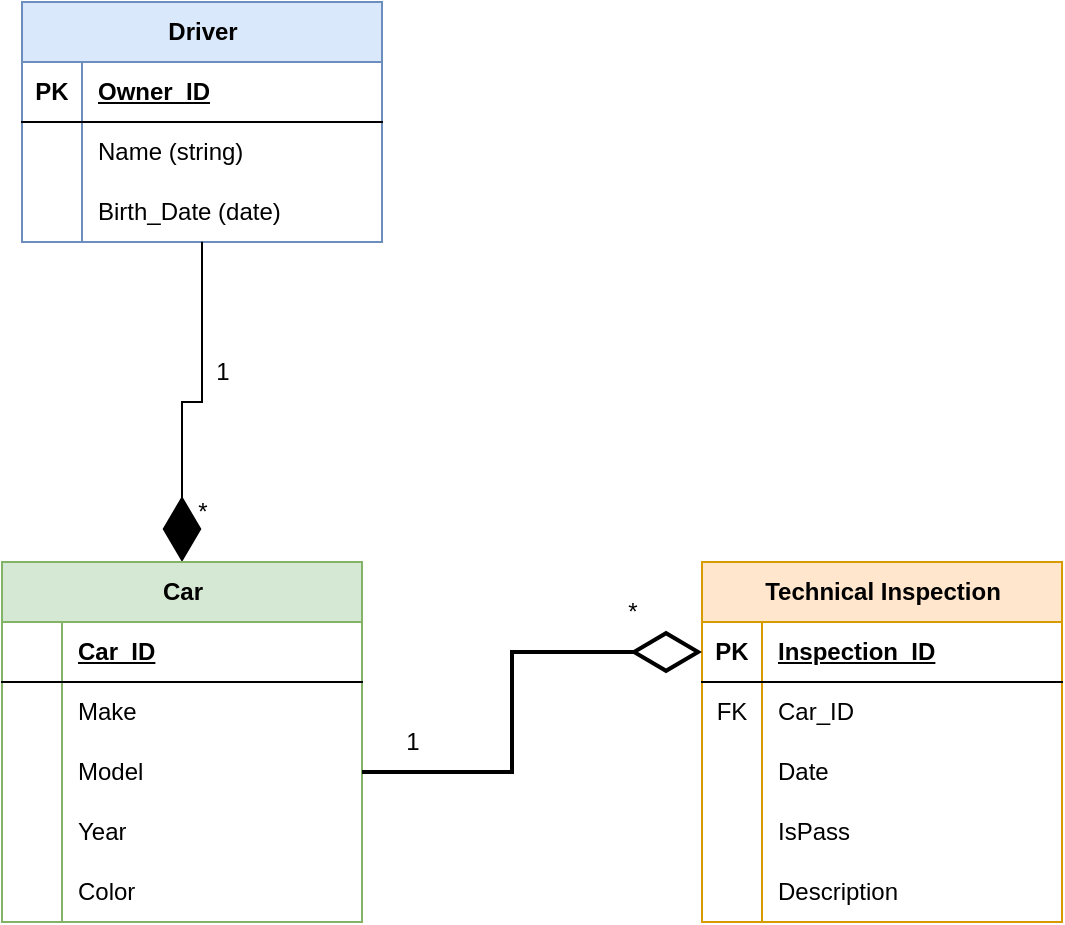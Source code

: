 <mxfile version="21.2.8" type="device">
  <diagram name="Page-1" id="T3ckGnaR2XnYxC-839dQ">
    <mxGraphModel dx="1195" dy="697" grid="1" gridSize="10" guides="1" tooltips="1" connect="1" arrows="1" fold="1" page="1" pageScale="1" pageWidth="850" pageHeight="1100" math="0" shadow="0">
      <root>
        <mxCell id="0" />
        <mxCell id="1" parent="0" />
        <mxCell id="BowitSIKPUTfwl9jaJZ1-1" value="Driver" style="shape=table;startSize=30;container=1;collapsible=1;childLayout=tableLayout;fixedRows=1;rowLines=0;fontStyle=1;align=center;resizeLast=1;html=1;fillColor=#dae8fc;strokeColor=#6c8ebf;" parent="1" vertex="1">
          <mxGeometry x="10" y="140" width="180" height="120" as="geometry" />
        </mxCell>
        <mxCell id="BowitSIKPUTfwl9jaJZ1-2" value="" style="shape=tableRow;horizontal=0;startSize=0;swimlaneHead=0;swimlaneBody=0;fillColor=none;collapsible=0;dropTarget=0;points=[[0,0.5],[1,0.5]];portConstraint=eastwest;top=0;left=0;right=0;bottom=1;" parent="BowitSIKPUTfwl9jaJZ1-1" vertex="1">
          <mxGeometry y="30" width="180" height="30" as="geometry" />
        </mxCell>
        <mxCell id="BowitSIKPUTfwl9jaJZ1-3" value="PK" style="shape=partialRectangle;connectable=0;fillColor=none;top=0;left=0;bottom=0;right=0;fontStyle=1;overflow=hidden;whiteSpace=wrap;html=1;" parent="BowitSIKPUTfwl9jaJZ1-2" vertex="1">
          <mxGeometry width="30" height="30" as="geometry">
            <mxRectangle width="30" height="30" as="alternateBounds" />
          </mxGeometry>
        </mxCell>
        <mxCell id="BowitSIKPUTfwl9jaJZ1-4" value="Owner_ID" style="shape=partialRectangle;connectable=0;fillColor=none;top=0;left=0;bottom=0;right=0;align=left;spacingLeft=6;fontStyle=5;overflow=hidden;whiteSpace=wrap;html=1;" parent="BowitSIKPUTfwl9jaJZ1-2" vertex="1">
          <mxGeometry x="30" width="150" height="30" as="geometry">
            <mxRectangle width="150" height="30" as="alternateBounds" />
          </mxGeometry>
        </mxCell>
        <mxCell id="BowitSIKPUTfwl9jaJZ1-5" value="" style="shape=tableRow;horizontal=0;startSize=0;swimlaneHead=0;swimlaneBody=0;fillColor=none;collapsible=0;dropTarget=0;points=[[0,0.5],[1,0.5]];portConstraint=eastwest;top=0;left=0;right=0;bottom=0;" parent="BowitSIKPUTfwl9jaJZ1-1" vertex="1">
          <mxGeometry y="60" width="180" height="30" as="geometry" />
        </mxCell>
        <mxCell id="BowitSIKPUTfwl9jaJZ1-6" value="" style="shape=partialRectangle;connectable=0;fillColor=none;top=0;left=0;bottom=0;right=0;editable=1;overflow=hidden;whiteSpace=wrap;html=1;" parent="BowitSIKPUTfwl9jaJZ1-5" vertex="1">
          <mxGeometry width="30" height="30" as="geometry">
            <mxRectangle width="30" height="30" as="alternateBounds" />
          </mxGeometry>
        </mxCell>
        <mxCell id="BowitSIKPUTfwl9jaJZ1-7" value="Name (string)" style="shape=partialRectangle;connectable=0;fillColor=none;top=0;left=0;bottom=0;right=0;align=left;spacingLeft=6;overflow=hidden;whiteSpace=wrap;html=1;" parent="BowitSIKPUTfwl9jaJZ1-5" vertex="1">
          <mxGeometry x="30" width="150" height="30" as="geometry">
            <mxRectangle width="150" height="30" as="alternateBounds" />
          </mxGeometry>
        </mxCell>
        <mxCell id="BowitSIKPUTfwl9jaJZ1-8" value="" style="shape=tableRow;horizontal=0;startSize=0;swimlaneHead=0;swimlaneBody=0;fillColor=none;collapsible=0;dropTarget=0;points=[[0,0.5],[1,0.5]];portConstraint=eastwest;top=0;left=0;right=0;bottom=0;" parent="BowitSIKPUTfwl9jaJZ1-1" vertex="1">
          <mxGeometry y="90" width="180" height="30" as="geometry" />
        </mxCell>
        <mxCell id="BowitSIKPUTfwl9jaJZ1-9" value="" style="shape=partialRectangle;connectable=0;fillColor=none;top=0;left=0;bottom=0;right=0;editable=1;overflow=hidden;whiteSpace=wrap;html=1;" parent="BowitSIKPUTfwl9jaJZ1-8" vertex="1">
          <mxGeometry width="30" height="30" as="geometry">
            <mxRectangle width="30" height="30" as="alternateBounds" />
          </mxGeometry>
        </mxCell>
        <mxCell id="BowitSIKPUTfwl9jaJZ1-10" value="Birth_Date (date)" style="shape=partialRectangle;connectable=0;fillColor=none;top=0;left=0;bottom=0;right=0;align=left;spacingLeft=6;overflow=hidden;whiteSpace=wrap;html=1;" parent="BowitSIKPUTfwl9jaJZ1-8" vertex="1">
          <mxGeometry x="30" width="150" height="30" as="geometry">
            <mxRectangle width="150" height="30" as="alternateBounds" />
          </mxGeometry>
        </mxCell>
        <mxCell id="BowitSIKPUTfwl9jaJZ1-35" style="edgeStyle=orthogonalEdgeStyle;rounded=0;orthogonalLoop=1;jettySize=auto;html=1;exitX=0.5;exitY=0;exitDx=0;exitDy=0;entryX=0.499;entryY=1.02;entryDx=0;entryDy=0;entryPerimeter=0;endArrow=diamondThin;endFill=1;strokeWidth=2;endSize=30;" parent="1" source="BowitSIKPUTfwl9jaJZ1-17" target="BowitSIKPUTfwl9jaJZ1-14" edge="1">
          <mxGeometry relative="1" as="geometry">
            <Array as="points">
              <mxPoint x="90" y="360" />
              <mxPoint x="90" y="360" />
            </Array>
          </mxGeometry>
        </mxCell>
        <mxCell id="-yVGlaKQJ7yR2l9TXbc_-1" style="edgeStyle=orthogonalEdgeStyle;rounded=0;orthogonalLoop=1;jettySize=auto;html=1;exitX=0.5;exitY=0;exitDx=0;exitDy=0;entryX=0.5;entryY=0.997;entryDx=0;entryDy=0;entryPerimeter=0;endArrow=none;endFill=0;startArrow=diamondThin;startFill=1;startSize=30;" edge="1" parent="1" source="BowitSIKPUTfwl9jaJZ1-17" target="BowitSIKPUTfwl9jaJZ1-8">
          <mxGeometry relative="1" as="geometry">
            <Array as="points">
              <mxPoint x="90" y="340" />
              <mxPoint x="100" y="340" />
            </Array>
          </mxGeometry>
        </mxCell>
        <mxCell id="BowitSIKPUTfwl9jaJZ1-17" value="Car" style="shape=table;startSize=30;container=1;collapsible=1;childLayout=tableLayout;fixedRows=1;rowLines=0;fontStyle=1;align=center;resizeLast=1;html=1;fillColor=#d5e8d4;strokeColor=#82b366;" parent="1" vertex="1">
          <mxGeometry y="420" width="180" height="180" as="geometry" />
        </mxCell>
        <mxCell id="BowitSIKPUTfwl9jaJZ1-18" value="" style="shape=tableRow;horizontal=0;startSize=0;swimlaneHead=0;swimlaneBody=0;fillColor=none;collapsible=0;dropTarget=0;points=[[0,0.5],[1,0.5]];portConstraint=eastwest;top=0;left=0;right=0;bottom=1;" parent="BowitSIKPUTfwl9jaJZ1-17" vertex="1">
          <mxGeometry y="30" width="180" height="30" as="geometry" />
        </mxCell>
        <mxCell id="BowitSIKPUTfwl9jaJZ1-19" value="" style="shape=partialRectangle;connectable=0;fillColor=none;top=0;left=0;bottom=0;right=0;fontStyle=1;overflow=hidden;whiteSpace=wrap;html=1;" parent="BowitSIKPUTfwl9jaJZ1-18" vertex="1">
          <mxGeometry width="30" height="30" as="geometry">
            <mxRectangle width="30" height="30" as="alternateBounds" />
          </mxGeometry>
        </mxCell>
        <mxCell id="BowitSIKPUTfwl9jaJZ1-20" value="Car_ID" style="shape=partialRectangle;connectable=0;fillColor=none;top=0;left=0;bottom=0;right=0;align=left;spacingLeft=6;fontStyle=5;overflow=hidden;whiteSpace=wrap;html=1;" parent="BowitSIKPUTfwl9jaJZ1-18" vertex="1">
          <mxGeometry x="30" width="150" height="30" as="geometry">
            <mxRectangle width="150" height="30" as="alternateBounds" />
          </mxGeometry>
        </mxCell>
        <mxCell id="BowitSIKPUTfwl9jaJZ1-21" value="" style="shape=tableRow;horizontal=0;startSize=0;swimlaneHead=0;swimlaneBody=0;fillColor=none;collapsible=0;dropTarget=0;points=[[0,0.5],[1,0.5]];portConstraint=eastwest;top=0;left=0;right=0;bottom=0;" parent="BowitSIKPUTfwl9jaJZ1-17" vertex="1">
          <mxGeometry y="60" width="180" height="30" as="geometry" />
        </mxCell>
        <mxCell id="BowitSIKPUTfwl9jaJZ1-22" value="" style="shape=partialRectangle;connectable=0;fillColor=none;top=0;left=0;bottom=0;right=0;editable=1;overflow=hidden;whiteSpace=wrap;html=1;" parent="BowitSIKPUTfwl9jaJZ1-21" vertex="1">
          <mxGeometry width="30" height="30" as="geometry">
            <mxRectangle width="30" height="30" as="alternateBounds" />
          </mxGeometry>
        </mxCell>
        <mxCell id="BowitSIKPUTfwl9jaJZ1-23" value="Make" style="shape=partialRectangle;connectable=0;fillColor=none;top=0;left=0;bottom=0;right=0;align=left;spacingLeft=6;overflow=hidden;whiteSpace=wrap;html=1;" parent="BowitSIKPUTfwl9jaJZ1-21" vertex="1">
          <mxGeometry x="30" width="150" height="30" as="geometry">
            <mxRectangle width="150" height="30" as="alternateBounds" />
          </mxGeometry>
        </mxCell>
        <mxCell id="BowitSIKPUTfwl9jaJZ1-24" value="" style="shape=tableRow;horizontal=0;startSize=0;swimlaneHead=0;swimlaneBody=0;fillColor=none;collapsible=0;dropTarget=0;points=[[0,0.5],[1,0.5]];portConstraint=eastwest;top=0;left=0;right=0;bottom=0;" parent="BowitSIKPUTfwl9jaJZ1-17" vertex="1">
          <mxGeometry y="90" width="180" height="30" as="geometry" />
        </mxCell>
        <mxCell id="BowitSIKPUTfwl9jaJZ1-25" value="" style="shape=partialRectangle;connectable=0;fillColor=none;top=0;left=0;bottom=0;right=0;editable=1;overflow=hidden;whiteSpace=wrap;html=1;" parent="BowitSIKPUTfwl9jaJZ1-24" vertex="1">
          <mxGeometry width="30" height="30" as="geometry">
            <mxRectangle width="30" height="30" as="alternateBounds" />
          </mxGeometry>
        </mxCell>
        <mxCell id="BowitSIKPUTfwl9jaJZ1-26" value="Model" style="shape=partialRectangle;connectable=0;fillColor=none;top=0;left=0;bottom=0;right=0;align=left;spacingLeft=6;overflow=hidden;whiteSpace=wrap;html=1;" parent="BowitSIKPUTfwl9jaJZ1-24" vertex="1">
          <mxGeometry x="30" width="150" height="30" as="geometry">
            <mxRectangle width="150" height="30" as="alternateBounds" />
          </mxGeometry>
        </mxCell>
        <mxCell id="BowitSIKPUTfwl9jaJZ1-27" value="" style="shape=tableRow;horizontal=0;startSize=0;swimlaneHead=0;swimlaneBody=0;fillColor=none;collapsible=0;dropTarget=0;points=[[0,0.5],[1,0.5]];portConstraint=eastwest;top=0;left=0;right=0;bottom=0;" parent="BowitSIKPUTfwl9jaJZ1-17" vertex="1">
          <mxGeometry y="120" width="180" height="30" as="geometry" />
        </mxCell>
        <mxCell id="BowitSIKPUTfwl9jaJZ1-28" value="" style="shape=partialRectangle;connectable=0;fillColor=none;top=0;left=0;bottom=0;right=0;editable=1;overflow=hidden;whiteSpace=wrap;html=1;" parent="BowitSIKPUTfwl9jaJZ1-27" vertex="1">
          <mxGeometry width="30" height="30" as="geometry">
            <mxRectangle width="30" height="30" as="alternateBounds" />
          </mxGeometry>
        </mxCell>
        <mxCell id="BowitSIKPUTfwl9jaJZ1-29" value="Year" style="shape=partialRectangle;connectable=0;fillColor=none;top=0;left=0;bottom=0;right=0;align=left;spacingLeft=6;overflow=hidden;whiteSpace=wrap;html=1;" parent="BowitSIKPUTfwl9jaJZ1-27" vertex="1">
          <mxGeometry x="30" width="150" height="30" as="geometry">
            <mxRectangle width="150" height="30" as="alternateBounds" />
          </mxGeometry>
        </mxCell>
        <mxCell id="BowitSIKPUTfwl9jaJZ1-30" style="shape=tableRow;horizontal=0;startSize=0;swimlaneHead=0;swimlaneBody=0;fillColor=none;collapsible=0;dropTarget=0;points=[[0,0.5],[1,0.5]];portConstraint=eastwest;top=0;left=0;right=0;bottom=0;" parent="BowitSIKPUTfwl9jaJZ1-17" vertex="1">
          <mxGeometry y="150" width="180" height="30" as="geometry" />
        </mxCell>
        <mxCell id="BowitSIKPUTfwl9jaJZ1-31" value="" style="shape=partialRectangle;connectable=0;fillColor=none;top=0;left=0;bottom=0;right=0;editable=1;overflow=hidden;whiteSpace=wrap;html=1;" parent="BowitSIKPUTfwl9jaJZ1-30" vertex="1">
          <mxGeometry width="30" height="30" as="geometry">
            <mxRectangle width="30" height="30" as="alternateBounds" />
          </mxGeometry>
        </mxCell>
        <mxCell id="BowitSIKPUTfwl9jaJZ1-32" value="Color" style="shape=partialRectangle;connectable=0;fillColor=none;top=0;left=0;bottom=0;right=0;align=left;spacingLeft=6;overflow=hidden;whiteSpace=wrap;html=1;" parent="BowitSIKPUTfwl9jaJZ1-30" vertex="1">
          <mxGeometry x="30" width="150" height="30" as="geometry">
            <mxRectangle width="150" height="30" as="alternateBounds" />
          </mxGeometry>
        </mxCell>
        <mxCell id="BowitSIKPUTfwl9jaJZ1-36" value="1" style="text;html=1;align=center;verticalAlign=middle;resizable=0;points=[];autosize=1;strokeColor=none;fillColor=none;" parent="1" vertex="1">
          <mxGeometry x="95" y="310" width="30" height="30" as="geometry" />
        </mxCell>
        <mxCell id="BowitSIKPUTfwl9jaJZ1-37" value="*" style="text;html=1;align=center;verticalAlign=middle;resizable=0;points=[];autosize=1;strokeColor=none;fillColor=none;" parent="1" vertex="1">
          <mxGeometry x="85" y="380" width="30" height="30" as="geometry" />
        </mxCell>
        <mxCell id="BowitSIKPUTfwl9jaJZ1-54" value="Technical Inspection" style="shape=table;startSize=30;container=1;collapsible=1;childLayout=tableLayout;fixedRows=1;rowLines=0;fontStyle=1;align=center;resizeLast=1;html=1;fillColor=#ffe6cc;strokeColor=#d79b00;" parent="1" vertex="1">
          <mxGeometry x="350" y="420" width="180" height="180" as="geometry" />
        </mxCell>
        <mxCell id="BowitSIKPUTfwl9jaJZ1-55" value="" style="shape=tableRow;horizontal=0;startSize=0;swimlaneHead=0;swimlaneBody=0;fillColor=none;collapsible=0;dropTarget=0;points=[[0,0.5],[1,0.5]];portConstraint=eastwest;top=0;left=0;right=0;bottom=1;" parent="BowitSIKPUTfwl9jaJZ1-54" vertex="1">
          <mxGeometry y="30" width="180" height="30" as="geometry" />
        </mxCell>
        <mxCell id="BowitSIKPUTfwl9jaJZ1-56" value="PK" style="shape=partialRectangle;connectable=0;fillColor=none;top=0;left=0;bottom=0;right=0;fontStyle=1;overflow=hidden;whiteSpace=wrap;html=1;" parent="BowitSIKPUTfwl9jaJZ1-55" vertex="1">
          <mxGeometry width="30" height="30" as="geometry">
            <mxRectangle width="30" height="30" as="alternateBounds" />
          </mxGeometry>
        </mxCell>
        <mxCell id="BowitSIKPUTfwl9jaJZ1-57" value="Inspection_ID" style="shape=partialRectangle;connectable=0;fillColor=none;top=0;left=0;bottom=0;right=0;align=left;spacingLeft=6;fontStyle=5;overflow=hidden;whiteSpace=wrap;html=1;" parent="BowitSIKPUTfwl9jaJZ1-55" vertex="1">
          <mxGeometry x="30" width="150" height="30" as="geometry">
            <mxRectangle width="150" height="30" as="alternateBounds" />
          </mxGeometry>
        </mxCell>
        <mxCell id="BowitSIKPUTfwl9jaJZ1-58" value="" style="shape=tableRow;horizontal=0;startSize=0;swimlaneHead=0;swimlaneBody=0;fillColor=none;collapsible=0;dropTarget=0;points=[[0,0.5],[1,0.5]];portConstraint=eastwest;top=0;left=0;right=0;bottom=0;" parent="BowitSIKPUTfwl9jaJZ1-54" vertex="1">
          <mxGeometry y="60" width="180" height="30" as="geometry" />
        </mxCell>
        <mxCell id="BowitSIKPUTfwl9jaJZ1-59" value="FK" style="shape=partialRectangle;connectable=0;fillColor=none;top=0;left=0;bottom=0;right=0;editable=1;overflow=hidden;whiteSpace=wrap;html=1;" parent="BowitSIKPUTfwl9jaJZ1-58" vertex="1">
          <mxGeometry width="30" height="30" as="geometry">
            <mxRectangle width="30" height="30" as="alternateBounds" />
          </mxGeometry>
        </mxCell>
        <mxCell id="BowitSIKPUTfwl9jaJZ1-60" value="Car_ID" style="shape=partialRectangle;connectable=0;fillColor=none;top=0;left=0;bottom=0;right=0;align=left;spacingLeft=6;overflow=hidden;whiteSpace=wrap;html=1;" parent="BowitSIKPUTfwl9jaJZ1-58" vertex="1">
          <mxGeometry x="30" width="150" height="30" as="geometry">
            <mxRectangle width="150" height="30" as="alternateBounds" />
          </mxGeometry>
        </mxCell>
        <mxCell id="BowitSIKPUTfwl9jaJZ1-61" value="" style="shape=tableRow;horizontal=0;startSize=0;swimlaneHead=0;swimlaneBody=0;fillColor=none;collapsible=0;dropTarget=0;points=[[0,0.5],[1,0.5]];portConstraint=eastwest;top=0;left=0;right=0;bottom=0;" parent="BowitSIKPUTfwl9jaJZ1-54" vertex="1">
          <mxGeometry y="90" width="180" height="30" as="geometry" />
        </mxCell>
        <mxCell id="BowitSIKPUTfwl9jaJZ1-62" value="" style="shape=partialRectangle;connectable=0;fillColor=none;top=0;left=0;bottom=0;right=0;editable=1;overflow=hidden;whiteSpace=wrap;html=1;" parent="BowitSIKPUTfwl9jaJZ1-61" vertex="1">
          <mxGeometry width="30" height="30" as="geometry">
            <mxRectangle width="30" height="30" as="alternateBounds" />
          </mxGeometry>
        </mxCell>
        <mxCell id="BowitSIKPUTfwl9jaJZ1-63" value="Date" style="shape=partialRectangle;connectable=0;fillColor=none;top=0;left=0;bottom=0;right=0;align=left;spacingLeft=6;overflow=hidden;whiteSpace=wrap;html=1;" parent="BowitSIKPUTfwl9jaJZ1-61" vertex="1">
          <mxGeometry x="30" width="150" height="30" as="geometry">
            <mxRectangle width="150" height="30" as="alternateBounds" />
          </mxGeometry>
        </mxCell>
        <mxCell id="BowitSIKPUTfwl9jaJZ1-64" value="" style="shape=tableRow;horizontal=0;startSize=0;swimlaneHead=0;swimlaneBody=0;fillColor=none;collapsible=0;dropTarget=0;points=[[0,0.5],[1,0.5]];portConstraint=eastwest;top=0;left=0;right=0;bottom=0;" parent="BowitSIKPUTfwl9jaJZ1-54" vertex="1">
          <mxGeometry y="120" width="180" height="30" as="geometry" />
        </mxCell>
        <mxCell id="BowitSIKPUTfwl9jaJZ1-65" value="" style="shape=partialRectangle;connectable=0;fillColor=none;top=0;left=0;bottom=0;right=0;editable=1;overflow=hidden;whiteSpace=wrap;html=1;" parent="BowitSIKPUTfwl9jaJZ1-64" vertex="1">
          <mxGeometry width="30" height="30" as="geometry">
            <mxRectangle width="30" height="30" as="alternateBounds" />
          </mxGeometry>
        </mxCell>
        <mxCell id="BowitSIKPUTfwl9jaJZ1-66" value="IsPass" style="shape=partialRectangle;connectable=0;fillColor=none;top=0;left=0;bottom=0;right=0;align=left;spacingLeft=6;overflow=hidden;whiteSpace=wrap;html=1;" parent="BowitSIKPUTfwl9jaJZ1-64" vertex="1">
          <mxGeometry x="30" width="150" height="30" as="geometry">
            <mxRectangle width="150" height="30" as="alternateBounds" />
          </mxGeometry>
        </mxCell>
        <mxCell id="-yVGlaKQJ7yR2l9TXbc_-2" style="shape=tableRow;horizontal=0;startSize=0;swimlaneHead=0;swimlaneBody=0;fillColor=none;collapsible=0;dropTarget=0;points=[[0,0.5],[1,0.5]];portConstraint=eastwest;top=0;left=0;right=0;bottom=0;" vertex="1" parent="BowitSIKPUTfwl9jaJZ1-54">
          <mxGeometry y="150" width="180" height="30" as="geometry" />
        </mxCell>
        <mxCell id="-yVGlaKQJ7yR2l9TXbc_-3" style="shape=partialRectangle;connectable=0;fillColor=none;top=0;left=0;bottom=0;right=0;editable=1;overflow=hidden;whiteSpace=wrap;html=1;" vertex="1" parent="-yVGlaKQJ7yR2l9TXbc_-2">
          <mxGeometry width="30" height="30" as="geometry">
            <mxRectangle width="30" height="30" as="alternateBounds" />
          </mxGeometry>
        </mxCell>
        <mxCell id="-yVGlaKQJ7yR2l9TXbc_-4" value="Description" style="shape=partialRectangle;connectable=0;fillColor=none;top=0;left=0;bottom=0;right=0;align=left;spacingLeft=6;overflow=hidden;whiteSpace=wrap;html=1;" vertex="1" parent="-yVGlaKQJ7yR2l9TXbc_-2">
          <mxGeometry x="30" width="150" height="30" as="geometry">
            <mxRectangle width="150" height="30" as="alternateBounds" />
          </mxGeometry>
        </mxCell>
        <mxCell id="BowitSIKPUTfwl9jaJZ1-71" value="1" style="text;html=1;align=center;verticalAlign=middle;resizable=0;points=[];autosize=1;strokeColor=none;fillColor=none;" parent="1" vertex="1">
          <mxGeometry x="190" y="495" width="30" height="30" as="geometry" />
        </mxCell>
        <mxCell id="BowitSIKPUTfwl9jaJZ1-72" value="*" style="text;html=1;align=center;verticalAlign=middle;resizable=0;points=[];autosize=1;strokeColor=none;fillColor=none;" parent="1" vertex="1">
          <mxGeometry x="300" y="430" width="30" height="30" as="geometry" />
        </mxCell>
        <mxCell id="BowitSIKPUTfwl9jaJZ1-70" style="edgeStyle=orthogonalEdgeStyle;rounded=0;orthogonalLoop=1;jettySize=auto;html=1;exitX=1;exitY=0.5;exitDx=0;exitDy=0;entryX=0;entryY=0.5;entryDx=0;entryDy=0;endArrow=diamondThin;endFill=0;endSize=30;strokeWidth=2;" parent="1" source="BowitSIKPUTfwl9jaJZ1-24" target="BowitSIKPUTfwl9jaJZ1-55" edge="1">
          <mxGeometry relative="1" as="geometry" />
        </mxCell>
      </root>
    </mxGraphModel>
  </diagram>
</mxfile>
